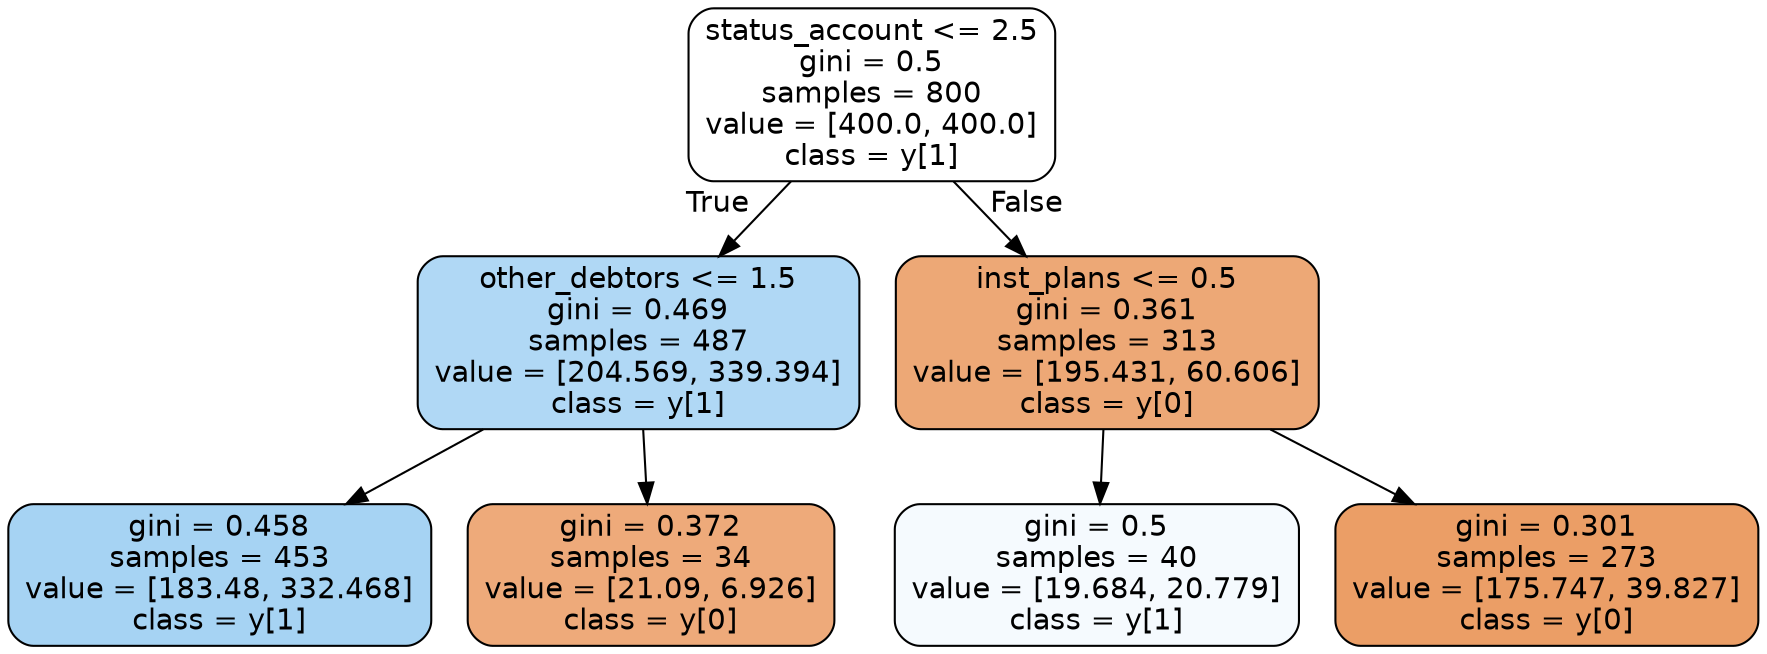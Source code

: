 digraph Tree {
node [shape=box, style="filled, rounded", color="black", fontname="helvetica"] ;
edge [fontname="helvetica"] ;
0 [label="status_account <= 2.5\ngini = 0.5\nsamples = 800\nvalue = [400.0, 400.0]\nclass = y[1]", fillcolor="#ffffff"] ;
1 [label="other_debtors <= 1.5\ngini = 0.469\nsamples = 487\nvalue = [204.569, 339.394]\nclass = y[1]", fillcolor="#b0d8f5"] ;
0 -> 1 [labeldistance=2.5, labelangle=45, headlabel="True"] ;
2 [label="gini = 0.458\nsamples = 453\nvalue = [183.48, 332.468]\nclass = y[1]", fillcolor="#a6d3f3"] ;
1 -> 2 ;
3 [label="gini = 0.372\nsamples = 34\nvalue = [21.09, 6.926]\nclass = y[0]", fillcolor="#eeaa7a"] ;
1 -> 3 ;
4 [label="inst_plans <= 0.5\ngini = 0.361\nsamples = 313\nvalue = [195.431, 60.606]\nclass = y[0]", fillcolor="#eda876"] ;
0 -> 4 [labeldistance=2.5, labelangle=-45, headlabel="False"] ;
5 [label="gini = 0.5\nsamples = 40\nvalue = [19.684, 20.779]\nclass = y[1]", fillcolor="#f5fafe"] ;
4 -> 5 ;
6 [label="gini = 0.301\nsamples = 273\nvalue = [175.747, 39.827]\nclass = y[0]", fillcolor="#eb9e66"] ;
4 -> 6 ;
}